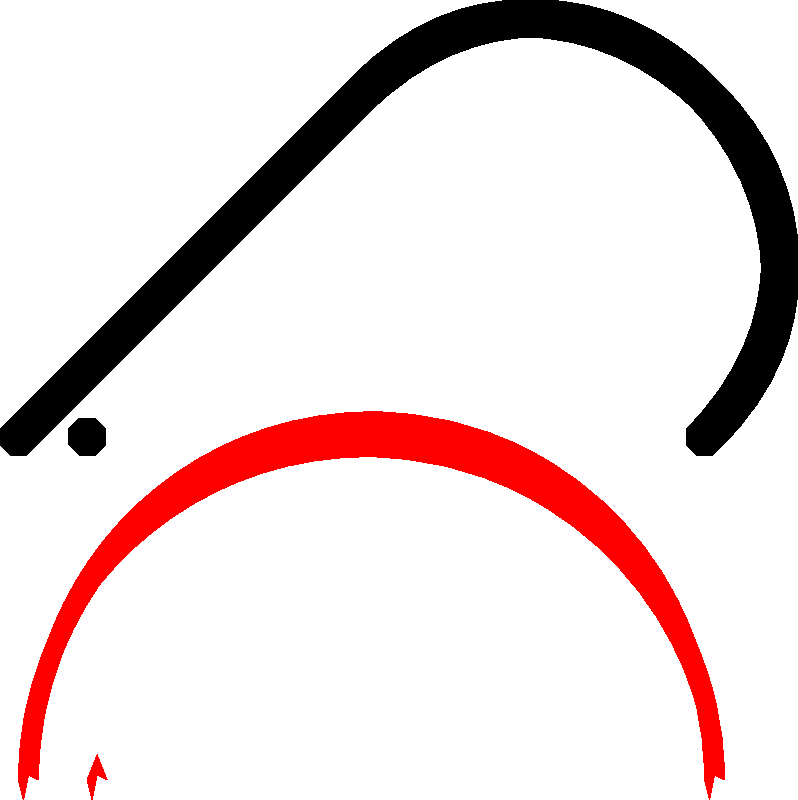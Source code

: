 size(400);

pen convex=makepen(scale(10)*polygon(8));
draw((0.2,0),convex);
draw((0,0)---(1,1)..(2,0),convex);

pen nonconvex=scale(10)*
  makepen((0,0)--(0.25,-1)--(0.5,0.25)--(1,0)--(0.5,1.25)--cycle)+red;

draw((0.2,-1),nonconvex);
draw((0,-1)..(1,0)..(2,-1),nonconvex);
